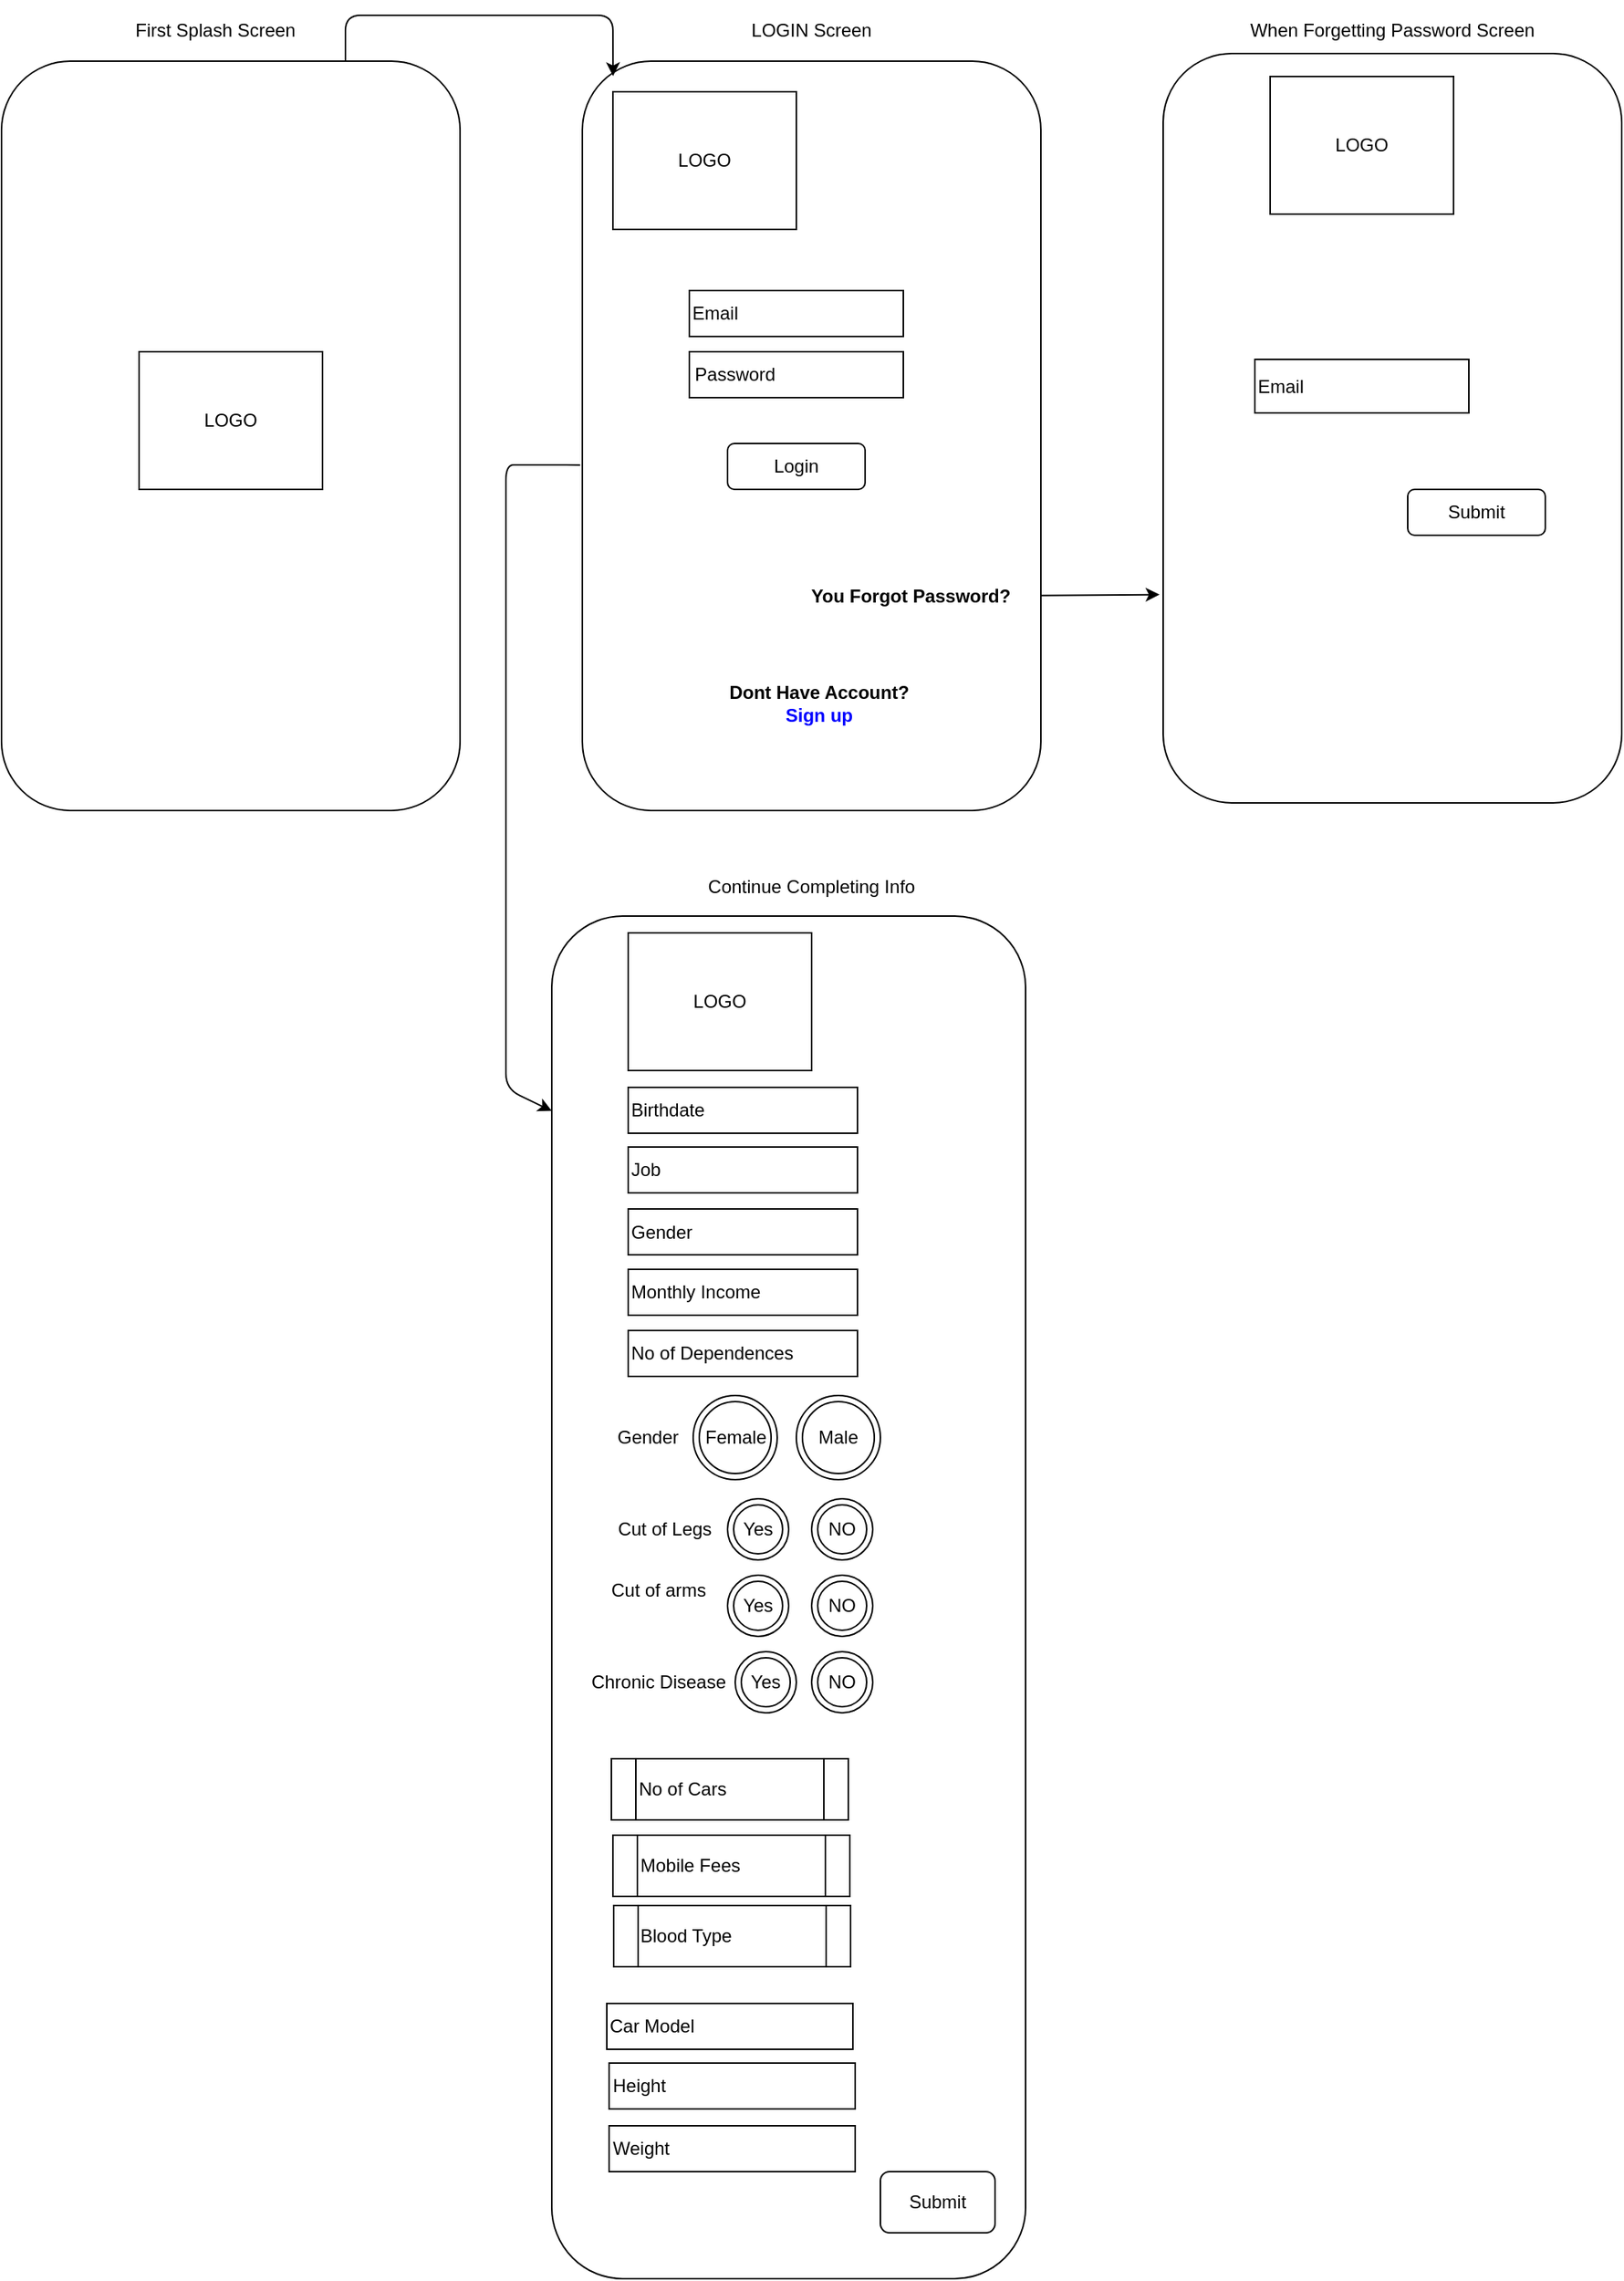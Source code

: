<mxfile version="13.1.3" type="device"><diagram id="rhFtwO3-Js1VsmLFuwUs" name="Page-1"><mxGraphModel dx="1038" dy="1717" grid="1" gridSize="10" guides="1" tooltips="1" connect="1" arrows="1" fold="1" page="1" pageScale="1" pageWidth="827" pageHeight="1169" math="0" shadow="0"><root><mxCell id="0"/><mxCell id="1" parent="0"/><mxCell id="pWobMGOmHtMoMN1nDM7m-1" value="" style="rounded=1;whiteSpace=wrap;html=1;" parent="1" vertex="1"><mxGeometry x="50" y="-170" width="300" height="490" as="geometry"/></mxCell><mxCell id="pWobMGOmHtMoMN1nDM7m-2" value="LOGO" style="rounded=0;whiteSpace=wrap;html=1;" parent="1" vertex="1"><mxGeometry x="140" y="20" width="120" height="90" as="geometry"/></mxCell><mxCell id="pWobMGOmHtMoMN1nDM7m-3" value="First Splash Screen&lt;br&gt;" style="text;html=1;strokeColor=none;fillColor=none;align=center;verticalAlign=middle;whiteSpace=wrap;rounded=0;" parent="1" vertex="1"><mxGeometry x="80" y="-200" width="220" height="20" as="geometry"/></mxCell><mxCell id="pWobMGOmHtMoMN1nDM7m-4" value="" style="rounded=1;whiteSpace=wrap;html=1;" parent="1" vertex="1"><mxGeometry x="430" y="-170" width="300" height="490" as="geometry"/></mxCell><mxCell id="pWobMGOmHtMoMN1nDM7m-6" value="LOGIN Screen&lt;br&gt;" style="text;html=1;strokeColor=none;fillColor=none;align=center;verticalAlign=middle;whiteSpace=wrap;rounded=0;" parent="1" vertex="1"><mxGeometry x="500" y="-205" width="160" height="30" as="geometry"/></mxCell><mxCell id="pWobMGOmHtMoMN1nDM7m-8" value="Email" style="rounded=0;whiteSpace=wrap;html=1;align=left;" parent="1" vertex="1"><mxGeometry x="500" y="-20" width="140" height="30" as="geometry"/></mxCell><mxCell id="pWobMGOmHtMoMN1nDM7m-9" value="" style="rounded=0;whiteSpace=wrap;html=1;" parent="1" vertex="1"><mxGeometry x="500" y="20" width="140" height="30" as="geometry"/></mxCell><mxCell id="pWobMGOmHtMoMN1nDM7m-10" value="Password&lt;br&gt;" style="text;html=1;strokeColor=none;fillColor=none;align=center;verticalAlign=middle;whiteSpace=wrap;rounded=0;" parent="1" vertex="1"><mxGeometry x="510" y="25" width="40" height="20" as="geometry"/></mxCell><mxCell id="pWobMGOmHtMoMN1nDM7m-11" value="" style="endArrow=classic;html=1;exitX=0.75;exitY=0;exitDx=0;exitDy=0;entryX=0.067;entryY=0.02;entryDx=0;entryDy=0;entryPerimeter=0;" parent="1" source="pWobMGOmHtMoMN1nDM7m-1" target="pWobMGOmHtMoMN1nDM7m-4" edge="1"><mxGeometry width="50" height="50" relative="1" as="geometry"><mxPoint x="500" y="110" as="sourcePoint"/><mxPoint x="428" y="120" as="targetPoint"/><Array as="points"><mxPoint x="275" y="-200"/><mxPoint x="450" y="-200"/></Array></mxGeometry></mxCell><mxCell id="pWobMGOmHtMoMN1nDM7m-12" value="LOGO" style="rounded=0;whiteSpace=wrap;html=1;" parent="1" vertex="1"><mxGeometry x="450" y="-150" width="120" height="90" as="geometry"/></mxCell><mxCell id="pWobMGOmHtMoMN1nDM7m-16" value="You Forgot Password?" style="text;html=1;strokeColor=none;fillColor=none;align=center;verticalAlign=middle;whiteSpace=wrap;rounded=0;fontStyle=1" parent="1" vertex="1"><mxGeometry x="560" y="170" width="170" height="20" as="geometry"/></mxCell><mxCell id="pWobMGOmHtMoMN1nDM7m-17" value="Dont Have Account?&lt;br&gt;&lt;font color=&quot;#0000ff&quot;&gt;Sign up&lt;/font&gt;" style="text;html=1;strokeColor=none;fillColor=none;align=center;verticalAlign=middle;whiteSpace=wrap;rounded=0;fontStyle=1" parent="1" vertex="1"><mxGeometry x="500" y="240" width="170" height="20" as="geometry"/></mxCell><mxCell id="pWobMGOmHtMoMN1nDM7m-18" value="Login" style="rounded=1;whiteSpace=wrap;html=1;align=center;" parent="1" vertex="1"><mxGeometry x="525" y="80" width="90" height="30" as="geometry"/></mxCell><mxCell id="pWobMGOmHtMoMN1nDM7m-19" style="edgeStyle=orthogonalEdgeStyle;rounded=0;orthogonalLoop=1;jettySize=auto;html=1;exitX=0.5;exitY=1;exitDx=0;exitDy=0;" parent="1" source="pWobMGOmHtMoMN1nDM7m-18" target="pWobMGOmHtMoMN1nDM7m-18" edge="1"><mxGeometry relative="1" as="geometry"/></mxCell><mxCell id="pWobMGOmHtMoMN1nDM7m-20" value="" style="rounded=1;whiteSpace=wrap;html=1;" parent="1" vertex="1"><mxGeometry x="810" y="-175" width="300" height="490" as="geometry"/></mxCell><mxCell id="pWobMGOmHtMoMN1nDM7m-21" value="When Forgetting Password Screen" style="text;html=1;strokeColor=none;fillColor=none;align=center;verticalAlign=middle;whiteSpace=wrap;rounded=0;" parent="1" vertex="1"><mxGeometry x="850" y="-210" width="220" height="40" as="geometry"/></mxCell><mxCell id="pWobMGOmHtMoMN1nDM7m-22" value="" style="endArrow=classic;html=1;entryX=-0.008;entryY=0.722;entryDx=0;entryDy=0;entryPerimeter=0;" parent="1" source="pWobMGOmHtMoMN1nDM7m-16" target="pWobMGOmHtMoMN1nDM7m-20" edge="1"><mxGeometry width="50" height="50" relative="1" as="geometry"><mxPoint x="560" y="80" as="sourcePoint"/><mxPoint x="610" y="30" as="targetPoint"/></mxGeometry></mxCell><mxCell id="pWobMGOmHtMoMN1nDM7m-23" value="Email" style="rounded=0;whiteSpace=wrap;html=1;align=left;" parent="1" vertex="1"><mxGeometry x="870" y="25" width="140" height="35" as="geometry"/></mxCell><mxCell id="pWobMGOmHtMoMN1nDM7m-26" value="LOGO" style="rounded=0;whiteSpace=wrap;html=1;" parent="1" vertex="1"><mxGeometry x="880" y="-160" width="120" height="90" as="geometry"/></mxCell><mxCell id="pWobMGOmHtMoMN1nDM7m-29" value="Submit" style="rounded=1;whiteSpace=wrap;html=1;align=center;" parent="1" vertex="1"><mxGeometry x="970" y="110" width="90" height="30" as="geometry"/></mxCell><mxCell id="pWobMGOmHtMoMN1nDM7m-30" value="" style="rounded=1;whiteSpace=wrap;html=1;" parent="1" vertex="1"><mxGeometry x="410" y="389" width="310" height="891" as="geometry"/></mxCell><mxCell id="pWobMGOmHtMoMN1nDM7m-31" value="" style="endArrow=classic;html=1;exitX=-0.005;exitY=0.539;exitDx=0;exitDy=0;exitPerimeter=0;entryX=0;entryY=0.143;entryDx=0;entryDy=0;entryPerimeter=0;" parent="1" source="pWobMGOmHtMoMN1nDM7m-4" target="pWobMGOmHtMoMN1nDM7m-30" edge="1"><mxGeometry width="50" height="50" relative="1" as="geometry"><mxPoint x="530" y="370" as="sourcePoint"/><mxPoint x="420" y="483" as="targetPoint"/><Array as="points"><mxPoint x="410" y="94"/><mxPoint x="400" y="94"/><mxPoint x="380" y="94"/><mxPoint x="380" y="320"/><mxPoint x="380" y="502"/></Array></mxGeometry></mxCell><mxCell id="pWobMGOmHtMoMN1nDM7m-32" value="LOGO" style="rounded=0;whiteSpace=wrap;html=1;" parent="1" vertex="1"><mxGeometry x="460" y="400" width="120" height="90" as="geometry"/></mxCell><mxCell id="pWobMGOmHtMoMN1nDM7m-33" value="Continue Completing Info" style="text;html=1;strokeColor=none;fillColor=none;align=center;verticalAlign=middle;whiteSpace=wrap;rounded=0;" parent="1" vertex="1"><mxGeometry x="500" y="360" width="160" height="20" as="geometry"/></mxCell><mxCell id="pWobMGOmHtMoMN1nDM7m-34" value="Birthdate" style="rounded=0;whiteSpace=wrap;html=1;align=left;" parent="1" vertex="1"><mxGeometry x="460" y="501" width="150" height="30" as="geometry"/></mxCell><mxCell id="pWobMGOmHtMoMN1nDM7m-35" value="Gender" style="rounded=0;whiteSpace=wrap;html=1;align=left;" parent="1" vertex="1"><mxGeometry x="460" y="580.5" width="150" height="30" as="geometry"/></mxCell><mxCell id="pWobMGOmHtMoMN1nDM7m-36" value="Monthly Income" style="rounded=0;whiteSpace=wrap;html=1;align=left;" parent="1" vertex="1"><mxGeometry x="460" y="620" width="150" height="30" as="geometry"/></mxCell><mxCell id="pWobMGOmHtMoMN1nDM7m-37" value="No of Dependences" style="rounded=0;whiteSpace=wrap;html=1;align=left;" parent="1" vertex="1"><mxGeometry x="460" y="660" width="150" height="30" as="geometry"/></mxCell><mxCell id="pWobMGOmHtMoMN1nDM7m-41" value="Gender" style="text;html=1;strokeColor=none;fillColor=none;align=center;verticalAlign=middle;whiteSpace=wrap;rounded=0;" parent="1" vertex="1"><mxGeometry x="452.5" y="720" width="40" height="20" as="geometry"/></mxCell><mxCell id="pWobMGOmHtMoMN1nDM7m-54" value="Car Model" style="rounded=0;whiteSpace=wrap;html=1;align=left;" parent="1" vertex="1"><mxGeometry x="446" y="1100" width="161" height="30" as="geometry"/></mxCell><mxCell id="pWobMGOmHtMoMN1nDM7m-55" value="Job" style="rounded=0;whiteSpace=wrap;html=1;align=left;" parent="1" vertex="1"><mxGeometry x="460" y="540" width="150" height="30" as="geometry"/></mxCell><mxCell id="pWobMGOmHtMoMN1nDM7m-56" value="Height" style="rounded=0;whiteSpace=wrap;html=1;align=left;" parent="1" vertex="1"><mxGeometry x="447.5" y="1139" width="161" height="30" as="geometry"/></mxCell><mxCell id="pWobMGOmHtMoMN1nDM7m-57" value="Weight" style="rounded=0;whiteSpace=wrap;html=1;align=left;" parent="1" vertex="1"><mxGeometry x="447.5" y="1180" width="161" height="30" as="geometry"/></mxCell><mxCell id="pWobMGOmHtMoMN1nDM7m-59" value="Cut of Legs" style="text;html=1;strokeColor=none;fillColor=none;align=center;verticalAlign=middle;whiteSpace=wrap;rounded=0;" parent="1" vertex="1"><mxGeometry x="449" y="780" width="70" height="20" as="geometry"/></mxCell><mxCell id="pWobMGOmHtMoMN1nDM7m-62" value="Mobile Fees" style="shape=process;whiteSpace=wrap;html=1;backgroundOutline=1;align=left;" parent="1" vertex="1"><mxGeometry x="450" y="990" width="155" height="40" as="geometry"/></mxCell><mxCell id="pWobMGOmHtMoMN1nDM7m-63" value="No of Cars" style="shape=process;whiteSpace=wrap;html=1;backgroundOutline=1;align=left;" parent="1" vertex="1"><mxGeometry x="449" y="940" width="155" height="40" as="geometry"/></mxCell><mxCell id="pWobMGOmHtMoMN1nDM7m-68" value="Yes&lt;span style=&quot;color: rgba(0 , 0 , 0 , 0) ; font-family: monospace ; font-size: 0px&quot;&gt;%3CmxGraphModel%3E%3Croot%3E%3CmxCell%20id%3D%220%22%2F%3E%3CmxCell%20id%3D%221%22%20parent%3D%220%22%2F%3E%3CmxCell%20id%3D%222%22%20value%3D%22Mobile%20Fees%22%20style%3D%22shape%3Dprocess%3BwhiteSpace%3Dwrap%3Bhtml%3D1%3BbackgroundOutline%3D1%3Balign%3Dleft%3B%22%20vertex%3D%221%22%20parent%3D%221%22%3E%3CmxGeometry%20x%3D%22454%22%20y%3D%221100%22%20width%3D%22145%22%20height%3D%2240%22%20as%3D%22geometry%22%2F%3E%3C%2FmxCell%3E%3C%2Froot%3E%3C%2FmxGraphModel%3E&lt;/span&gt;" style="ellipse;shape=doubleEllipse;whiteSpace=wrap;html=1;aspect=fixed;align=center;" parent="1" vertex="1"><mxGeometry x="525" y="770" width="40" height="40" as="geometry"/></mxCell><mxCell id="pWobMGOmHtMoMN1nDM7m-69" value="NO" style="ellipse;shape=doubleEllipse;whiteSpace=wrap;html=1;aspect=fixed;align=center;" parent="1" vertex="1"><mxGeometry x="580" y="770" width="40" height="40" as="geometry"/></mxCell><mxCell id="pWobMGOmHtMoMN1nDM7m-70" value="Female" style="ellipse;shape=doubleEllipse;whiteSpace=wrap;html=1;aspect=fixed;align=center;" parent="1" vertex="1"><mxGeometry x="502.5" y="702.5" width="55" height="55" as="geometry"/></mxCell><mxCell id="pWobMGOmHtMoMN1nDM7m-71" value="Male" style="ellipse;shape=doubleEllipse;whiteSpace=wrap;html=1;aspect=fixed;align=center;" parent="1" vertex="1"><mxGeometry x="570" y="702.5" width="55" height="55" as="geometry"/></mxCell><mxCell id="pWobMGOmHtMoMN1nDM7m-72" value="Cut of arms" style="text;html=1;strokeColor=none;fillColor=none;align=center;verticalAlign=middle;whiteSpace=wrap;rounded=0;" parent="1" vertex="1"><mxGeometry x="445" y="820" width="70" height="20" as="geometry"/></mxCell><mxCell id="pWobMGOmHtMoMN1nDM7m-73" value="Yes&lt;span style=&quot;color: rgba(0 , 0 , 0 , 0) ; font-family: monospace ; font-size: 0px&quot;&gt;%3CmxGraphModel%3E%3Croot%3E%3CmxCell%20id%3D%220%22%2F%3E%3CmxCell%20id%3D%221%22%20parent%3D%220%22%2F%3E%3CmxCell%20id%3D%222%22%20value%3D%22Mobile%20Fees%22%20style%3D%22shape%3Dprocess%3BwhiteSpace%3Dwrap%3Bhtml%3D1%3BbackgroundOutline%3D1%3Balign%3Dleft%3B%22%20vertex%3D%221%22%20parent%3D%221%22%3E%3CmxGeometry%20x%3D%22454%22%20y%3D%221100%22%20width%3D%22145%22%20height%3D%2240%22%20as%3D%22geometry%22%2F%3E%3C%2FmxCell%3E%3C%2Froot%3E%3C%2FmxGraphModel%3E&lt;/span&gt;" style="ellipse;shape=doubleEllipse;whiteSpace=wrap;html=1;aspect=fixed;align=center;" parent="1" vertex="1"><mxGeometry x="525" y="820" width="40" height="40" as="geometry"/></mxCell><mxCell id="pWobMGOmHtMoMN1nDM7m-74" value="NO" style="ellipse;shape=doubleEllipse;whiteSpace=wrap;html=1;aspect=fixed;align=center;" parent="1" vertex="1"><mxGeometry x="580" y="820" width="40" height="40" as="geometry"/></mxCell><mxCell id="pWobMGOmHtMoMN1nDM7m-75" value="Yes&lt;span style=&quot;color: rgba(0 , 0 , 0 , 0) ; font-family: monospace ; font-size: 0px&quot;&gt;%3CmxGraphModel%3E%3Croot%3E%3CmxCell%20id%3D%220%22%2F%3E%3CmxCell%20id%3D%221%22%20parent%3D%220%22%2F%3E%3CmxCell%20id%3D%222%22%20value%3D%22Mobile%20Fees%22%20style%3D%22shape%3Dprocess%3BwhiteSpace%3Dwrap%3Bhtml%3D1%3BbackgroundOutline%3D1%3Balign%3Dleft%3B%22%20vertex%3D%221%22%20parent%3D%221%22%3E%3CmxGeometry%20x%3D%22454%22%20y%3D%221100%22%20width%3D%22145%22%20height%3D%2240%22%20as%3D%22geometry%22%2F%3E%3C%2FmxCell%3E%3C%2Froot%3E%3C%2FmxGraphModel%3E&lt;/span&gt;" style="ellipse;shape=doubleEllipse;whiteSpace=wrap;html=1;aspect=fixed;align=center;" parent="1" vertex="1"><mxGeometry x="530" y="870" width="40" height="40" as="geometry"/></mxCell><mxCell id="pWobMGOmHtMoMN1nDM7m-76" value="NO" style="ellipse;shape=doubleEllipse;whiteSpace=wrap;html=1;aspect=fixed;align=center;" parent="1" vertex="1"><mxGeometry x="580" y="870" width="40" height="40" as="geometry"/></mxCell><mxCell id="pWobMGOmHtMoMN1nDM7m-77" value="Chronic Disease" style="text;html=1;strokeColor=none;fillColor=none;align=center;verticalAlign=middle;whiteSpace=wrap;rounded=0;" parent="1" vertex="1"><mxGeometry x="430" y="880" width="100" height="20" as="geometry"/></mxCell><mxCell id="C3xpYV6c3PfCXHQgGOxq-1" value="Submit" style="rounded=1;whiteSpace=wrap;html=1;" vertex="1" parent="1"><mxGeometry x="625" y="1210" width="75" height="40" as="geometry"/></mxCell><mxCell id="C3xpYV6c3PfCXHQgGOxq-2" value="Blood Type" style="shape=process;whiteSpace=wrap;html=1;backgroundOutline=1;align=left;" vertex="1" parent="1"><mxGeometry x="450.5" y="1036" width="155" height="40" as="geometry"/></mxCell></root></mxGraphModel></diagram></mxfile>